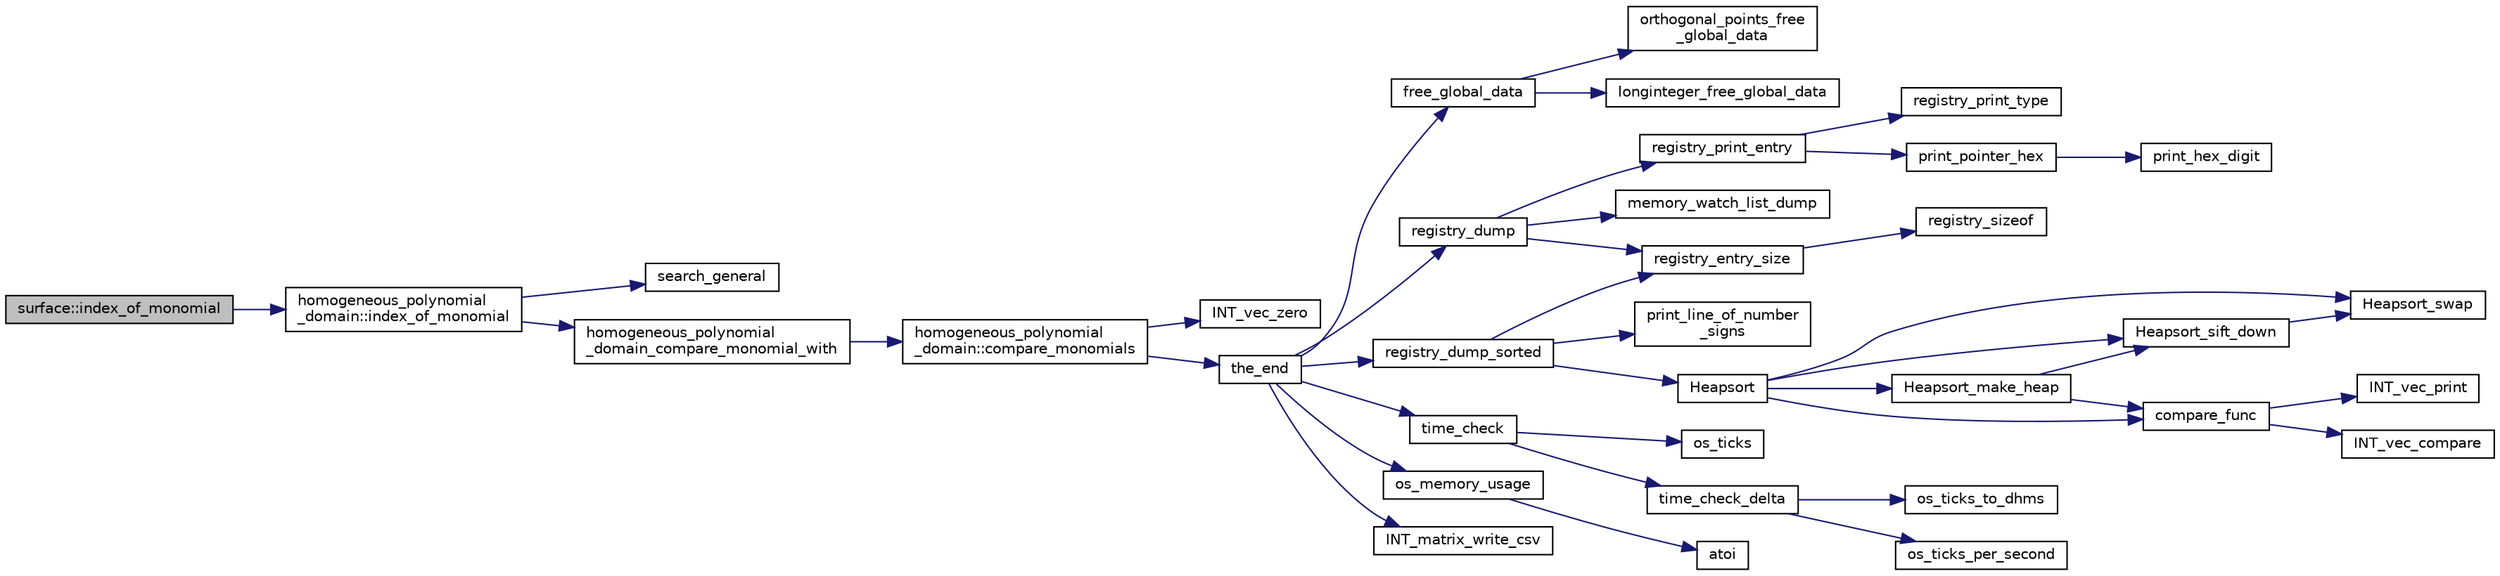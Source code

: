 digraph "surface::index_of_monomial"
{
  edge [fontname="Helvetica",fontsize="10",labelfontname="Helvetica",labelfontsize="10"];
  node [fontname="Helvetica",fontsize="10",shape=record];
  rankdir="LR";
  Node2608 [label="surface::index_of_monomial",height=0.2,width=0.4,color="black", fillcolor="grey75", style="filled", fontcolor="black"];
  Node2608 -> Node2609 [color="midnightblue",fontsize="10",style="solid",fontname="Helvetica"];
  Node2609 [label="homogeneous_polynomial\l_domain::index_of_monomial",height=0.2,width=0.4,color="black", fillcolor="white", style="filled",URL="$d2/da7/classhomogeneous__polynomial__domain.html#a3fad3fb2b940014fcfece1cebfbfa3ae"];
  Node2609 -> Node2610 [color="midnightblue",fontsize="10",style="solid",fontname="Helvetica"];
  Node2610 [label="search_general",height=0.2,width=0.4,color="black", fillcolor="white", style="filled",URL="$d5/de2/foundations_2data__structures_2data__structures_8h.html#a9377e1012d2575d9cb22787cecf71eec"];
  Node2609 -> Node2611 [color="midnightblue",fontsize="10",style="solid",fontname="Helvetica"];
  Node2611 [label="homogeneous_polynomial\l_domain_compare_monomial_with",height=0.2,width=0.4,color="black", fillcolor="white", style="filled",URL="$dd/db5/homogeneous__polynomial__domain_8_c.html#a0a0f8d40815145e0aceceabebad8d63d"];
  Node2611 -> Node2612 [color="midnightblue",fontsize="10",style="solid",fontname="Helvetica"];
  Node2612 [label="homogeneous_polynomial\l_domain::compare_monomials",height=0.2,width=0.4,color="black", fillcolor="white", style="filled",URL="$d2/da7/classhomogeneous__polynomial__domain.html#a05c5959cb62502954c9cf93a85b8c019"];
  Node2612 -> Node2613 [color="midnightblue",fontsize="10",style="solid",fontname="Helvetica"];
  Node2613 [label="INT_vec_zero",height=0.2,width=0.4,color="black", fillcolor="white", style="filled",URL="$df/dbf/sajeeb_8_c.html#aa8c9c7977203577026080f546fe4980f"];
  Node2612 -> Node2614 [color="midnightblue",fontsize="10",style="solid",fontname="Helvetica"];
  Node2614 [label="the_end",height=0.2,width=0.4,color="black", fillcolor="white", style="filled",URL="$d9/d60/discreta_8h.html#a3ebbd3ccb665a9f78deaa7408577b60c"];
  Node2614 -> Node2615 [color="midnightblue",fontsize="10",style="solid",fontname="Helvetica"];
  Node2615 [label="free_global_data",height=0.2,width=0.4,color="black", fillcolor="white", style="filled",URL="$d3/dfb/discreta__global_8_c.html#a6bd9eb050090f8cf1e92db88a459cc28"];
  Node2615 -> Node2616 [color="midnightblue",fontsize="10",style="solid",fontname="Helvetica"];
  Node2616 [label="orthogonal_points_free\l_global_data",height=0.2,width=0.4,color="black", fillcolor="white", style="filled",URL="$d4/d67/geometry_8h.html#a9ff48c751a12182f1cc6ee384f80aa0b"];
  Node2615 -> Node2617 [color="midnightblue",fontsize="10",style="solid",fontname="Helvetica"];
  Node2617 [label="longinteger_free_global_data",height=0.2,width=0.4,color="black", fillcolor="white", style="filled",URL="$de/dc5/algebra__and__number__theory_8h.html#a6160ced6b3ffc2765c111f7d4f94ed42"];
  Node2614 -> Node2618 [color="midnightblue",fontsize="10",style="solid",fontname="Helvetica"];
  Node2618 [label="registry_dump",height=0.2,width=0.4,color="black", fillcolor="white", style="filled",URL="$d5/db4/io__and__os_8h.html#a8ad65cbe10865661e8bafd6be2164955"];
  Node2618 -> Node2619 [color="midnightblue",fontsize="10",style="solid",fontname="Helvetica"];
  Node2619 [label="registry_print_entry",height=0.2,width=0.4,color="black", fillcolor="white", style="filled",URL="$df/d84/foundations_2io__and__os_2memory_8_c.html#a2b54b210ed9aae58085d1ef7fa3bcbff"];
  Node2619 -> Node2620 [color="midnightblue",fontsize="10",style="solid",fontname="Helvetica"];
  Node2620 [label="print_pointer_hex",height=0.2,width=0.4,color="black", fillcolor="white", style="filled",URL="$d5/db4/io__and__os_8h.html#a32add94de62a1d910cc0fc35ed90ab48"];
  Node2620 -> Node2621 [color="midnightblue",fontsize="10",style="solid",fontname="Helvetica"];
  Node2621 [label="print_hex_digit",height=0.2,width=0.4,color="black", fillcolor="white", style="filled",URL="$d4/d74/util_8_c.html#a36c64a828eefed0a0cfdd6186ec92c31"];
  Node2619 -> Node2622 [color="midnightblue",fontsize="10",style="solid",fontname="Helvetica"];
  Node2622 [label="registry_print_type",height=0.2,width=0.4,color="black", fillcolor="white", style="filled",URL="$df/d84/foundations_2io__and__os_2memory_8_c.html#a0c81861cc8a6dd21364c89bb3ac8e82c"];
  Node2618 -> Node2623 [color="midnightblue",fontsize="10",style="solid",fontname="Helvetica"];
  Node2623 [label="registry_entry_size",height=0.2,width=0.4,color="black", fillcolor="white", style="filled",URL="$df/d84/foundations_2io__and__os_2memory_8_c.html#abb7fc0eff582133f5bd8a7cbd78d742b"];
  Node2623 -> Node2624 [color="midnightblue",fontsize="10",style="solid",fontname="Helvetica"];
  Node2624 [label="registry_sizeof",height=0.2,width=0.4,color="black", fillcolor="white", style="filled",URL="$df/d84/foundations_2io__and__os_2memory_8_c.html#a1ebe71d1cd99d79db497355f608be044"];
  Node2618 -> Node2625 [color="midnightblue",fontsize="10",style="solid",fontname="Helvetica"];
  Node2625 [label="memory_watch_list_dump",height=0.2,width=0.4,color="black", fillcolor="white", style="filled",URL="$df/d84/foundations_2io__and__os_2memory_8_c.html#ad0967d55a42071e28f50be4fbe7893bd"];
  Node2614 -> Node2626 [color="midnightblue",fontsize="10",style="solid",fontname="Helvetica"];
  Node2626 [label="registry_dump_sorted",height=0.2,width=0.4,color="black", fillcolor="white", style="filled",URL="$d5/db4/io__and__os_8h.html#aa28c9ee8650332ad2d526d5eb4fae48e"];
  Node2626 -> Node2627 [color="midnightblue",fontsize="10",style="solid",fontname="Helvetica"];
  Node2627 [label="print_line_of_number\l_signs",height=0.2,width=0.4,color="black", fillcolor="white", style="filled",URL="$d5/db4/io__and__os_8h.html#a59b640c1f8b0040f26fa06b641191105"];
  Node2626 -> Node2623 [color="midnightblue",fontsize="10",style="solid",fontname="Helvetica"];
  Node2626 -> Node2628 [color="midnightblue",fontsize="10",style="solid",fontname="Helvetica"];
  Node2628 [label="Heapsort",height=0.2,width=0.4,color="black", fillcolor="white", style="filled",URL="$d5/de2/foundations_2data__structures_2data__structures_8h.html#a2af240488f5893071c88af35d9f06b6d"];
  Node2628 -> Node2629 [color="midnightblue",fontsize="10",style="solid",fontname="Helvetica"];
  Node2629 [label="Heapsort_make_heap",height=0.2,width=0.4,color="black", fillcolor="white", style="filled",URL="$d4/dd7/sorting_8_c.html#ae2f81d9c1e532bee5c80dfae7cc45bcc"];
  Node2629 -> Node2630 [color="midnightblue",fontsize="10",style="solid",fontname="Helvetica"];
  Node2630 [label="Heapsort_sift_down",height=0.2,width=0.4,color="black", fillcolor="white", style="filled",URL="$d4/dd7/sorting_8_c.html#a89625a5f8e99e9a76db45ad133b5a3f3"];
  Node2630 -> Node2631 [color="midnightblue",fontsize="10",style="solid",fontname="Helvetica"];
  Node2631 [label="Heapsort_swap",height=0.2,width=0.4,color="black", fillcolor="white", style="filled",URL="$d4/dd7/sorting_8_c.html#a7d47ff5b6218622f072ca38a87900496"];
  Node2629 -> Node2632 [color="midnightblue",fontsize="10",style="solid",fontname="Helvetica"];
  Node2632 [label="compare_func",height=0.2,width=0.4,color="black", fillcolor="white", style="filled",URL="$dc/d77/pentomino__5x5_8_c.html#af532ec92afffcb63cd1f1180e96642d4"];
  Node2632 -> Node2633 [color="midnightblue",fontsize="10",style="solid",fontname="Helvetica"];
  Node2633 [label="INT_vec_compare",height=0.2,width=0.4,color="black", fillcolor="white", style="filled",URL="$d5/de2/foundations_2data__structures_2data__structures_8h.html#ac1a17fca23fb4a338aef8547a4c2fded"];
  Node2632 -> Node2634 [color="midnightblue",fontsize="10",style="solid",fontname="Helvetica"];
  Node2634 [label="INT_vec_print",height=0.2,width=0.4,color="black", fillcolor="white", style="filled",URL="$df/dbf/sajeeb_8_c.html#a79a5901af0b47dd0d694109543c027fe"];
  Node2628 -> Node2632 [color="midnightblue",fontsize="10",style="solid",fontname="Helvetica"];
  Node2628 -> Node2631 [color="midnightblue",fontsize="10",style="solid",fontname="Helvetica"];
  Node2628 -> Node2630 [color="midnightblue",fontsize="10",style="solid",fontname="Helvetica"];
  Node2614 -> Node2635 [color="midnightblue",fontsize="10",style="solid",fontname="Helvetica"];
  Node2635 [label="time_check",height=0.2,width=0.4,color="black", fillcolor="white", style="filled",URL="$d9/d60/discreta_8h.html#a04d64356f0c7cb798e55daec998c527e"];
  Node2635 -> Node2636 [color="midnightblue",fontsize="10",style="solid",fontname="Helvetica"];
  Node2636 [label="os_ticks",height=0.2,width=0.4,color="black", fillcolor="white", style="filled",URL="$d5/db4/io__and__os_8h.html#a3da6d2b09e35d569adb7101dffcb5224"];
  Node2635 -> Node2637 [color="midnightblue",fontsize="10",style="solid",fontname="Helvetica"];
  Node2637 [label="time_check_delta",height=0.2,width=0.4,color="black", fillcolor="white", style="filled",URL="$d3/d72/global_8_c.html#a89a8565e34c7dcbb97180cd6af7454a1"];
  Node2637 -> Node2638 [color="midnightblue",fontsize="10",style="solid",fontname="Helvetica"];
  Node2638 [label="os_ticks_per_second",height=0.2,width=0.4,color="black", fillcolor="white", style="filled",URL="$d5/db4/io__and__os_8h.html#a1b35e7a094dfde9db39ae352c9c17042"];
  Node2637 -> Node2639 [color="midnightblue",fontsize="10",style="solid",fontname="Helvetica"];
  Node2639 [label="os_ticks_to_dhms",height=0.2,width=0.4,color="black", fillcolor="white", style="filled",URL="$d5/db4/io__and__os_8h.html#a0d715587fd9b8ab4e2bc822a2be313ba"];
  Node2614 -> Node2640 [color="midnightblue",fontsize="10",style="solid",fontname="Helvetica"];
  Node2640 [label="os_memory_usage",height=0.2,width=0.4,color="black", fillcolor="white", style="filled",URL="$d5/db4/io__and__os_8h.html#a5d6ab4b80c58e5d8bdb0fd1625709d0b"];
  Node2640 -> Node2641 [color="midnightblue",fontsize="10",style="solid",fontname="Helvetica"];
  Node2641 [label="atoi",height=0.2,width=0.4,color="black", fillcolor="white", style="filled",URL="$d9/d60/discreta_8h.html#ad0ac71cbcb495289e474437d6b7d7fac"];
  Node2614 -> Node2642 [color="midnightblue",fontsize="10",style="solid",fontname="Helvetica"];
  Node2642 [label="INT_matrix_write_csv",height=0.2,width=0.4,color="black", fillcolor="white", style="filled",URL="$d5/db4/io__and__os_8h.html#a57604af509e1d43e918fd38e5f4ee96f"];
}

